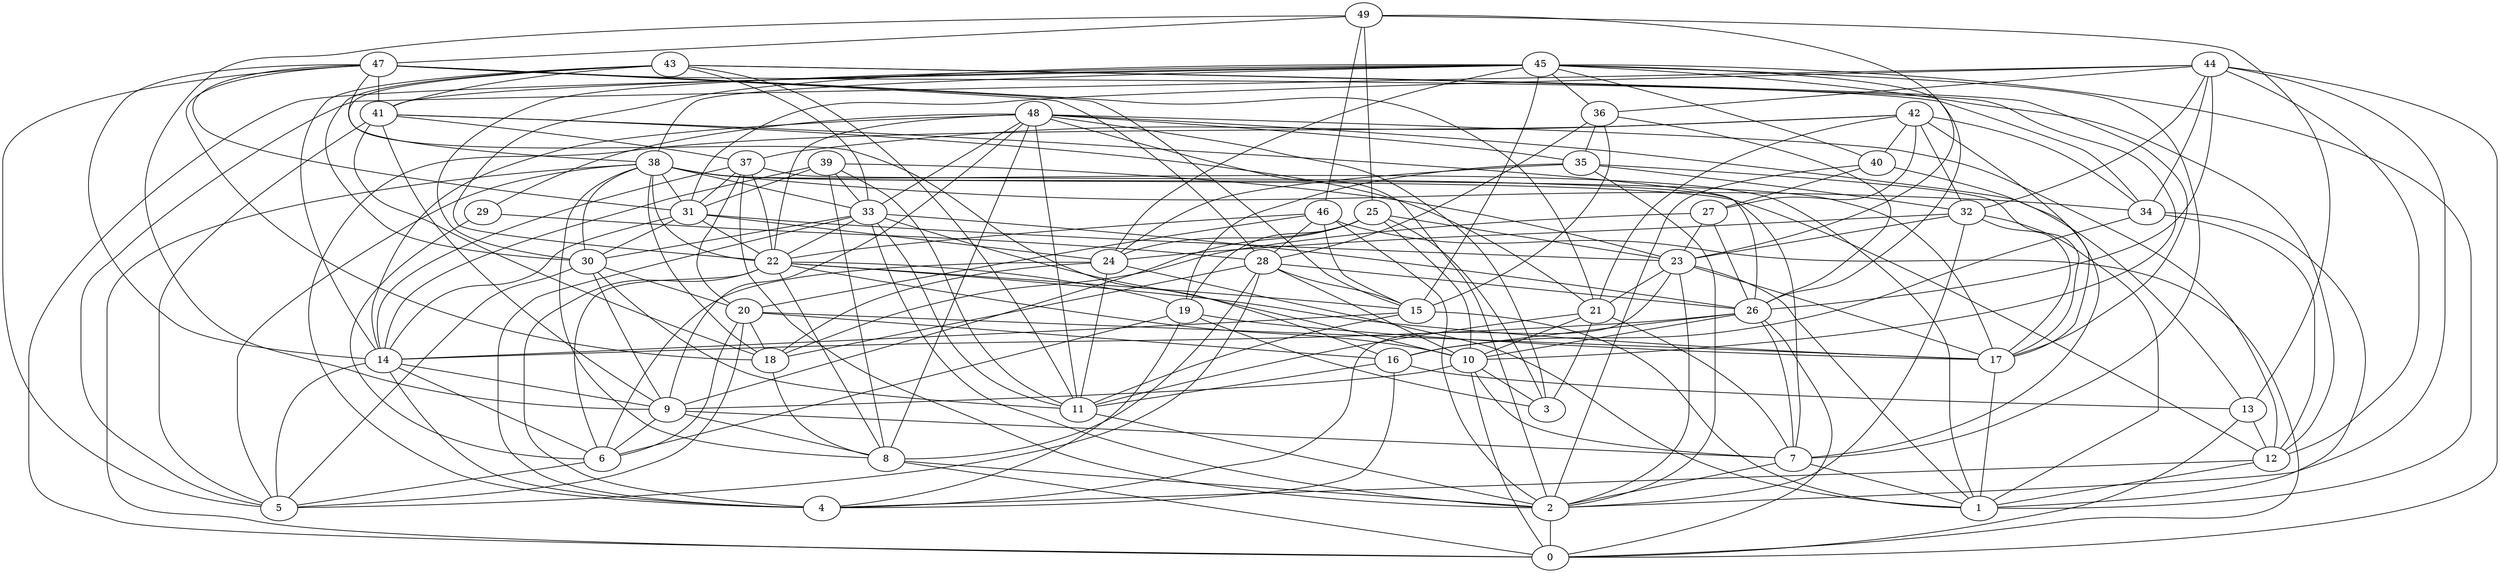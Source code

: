 graph Gil50 {
0;
1;
2;
3;
4;
5;
6;
7;
8;
9;
10;
11;
12;
13;
14;
15;
16;
17;
18;
19;
20;
21;
22;
23;
24;
25;
26;
27;
28;
29;
30;
31;
32;
33;
34;
35;
36;
37;
38;
39;
40;
41;
42;
43;
44;
45;
46;
47;
48;
49;
2--0;
6--5;
7--1;
7--2;
8--0;
8--2;
9--6;
9--7;
9--8;
10--0;
10--3;
10--7;
10--9;
11--2;
12--1;
12--4;
13--0;
13--12;
14--4;
14--5;
14--6;
14--9;
15--1;
15--11;
15--14;
16--4;
16--11;
16--13;
17--1;
18--8;
19--3;
19--4;
19--6;
19--17;
20--5;
20--6;
20--16;
20--17;
20--18;
21--3;
21--7;
21--10;
21--11;
22--4;
22--6;
22--8;
22--10;
22--15;
22--17;
22--19;
23--1;
23--2;
23--4;
23--17;
23--21;
24--1;
24--6;
24--11;
24--18;
25--3;
25--9;
25--10;
25--19;
25--23;
25--24;
26--0;
26--7;
26--10;
26--14;
26--16;
27--18;
27--23;
27--26;
28--5;
28--8;
28--10;
28--15;
28--18;
28--26;
29--6;
29--28;
30--5;
30--9;
30--11;
30--20;
31--14;
31--22;
31--23;
31--24;
31--30;
32--1;
32--2;
32--17;
32--23;
32--24;
33--2;
33--4;
33--10;
33--11;
33--22;
33--26;
33--30;
34--1;
34--12;
34--16;
35--2;
35--17;
35--19;
35--24;
35--32;
36--15;
36--26;
36--28;
36--35;
37--2;
37--7;
37--14;
37--20;
37--22;
37--31;
38--0;
38--1;
38--5;
38--8;
38--12;
38--17;
38--18;
38--22;
38--30;
38--31;
38--33;
38--34;
39--8;
39--11;
39--14;
39--23;
39--31;
39--33;
40--2;
40--7;
40--27;
41--5;
41--9;
41--18;
41--21;
41--26;
41--37;
42--4;
42--17;
42--21;
42--27;
42--32;
42--34;
42--37;
42--40;
43--10;
43--11;
43--14;
43--17;
43--30;
43--33;
43--38;
43--41;
44--0;
44--2;
44--5;
44--12;
44--26;
44--31;
44--32;
44--34;
44--36;
45--0;
45--1;
45--7;
45--12;
45--15;
45--22;
45--24;
45--26;
45--30;
45--36;
45--38;
45--40;
45--41;
46--0;
46--2;
46--15;
46--20;
46--22;
46--28;
47--5;
47--14;
47--15;
47--16;
47--18;
47--21;
47--28;
47--31;
47--34;
47--41;
48--2;
48--3;
48--8;
48--9;
48--11;
48--12;
48--13;
48--14;
48--22;
48--29;
48--33;
48--35;
49--9;
49--13;
49--23;
49--25;
49--46;
49--47;
}